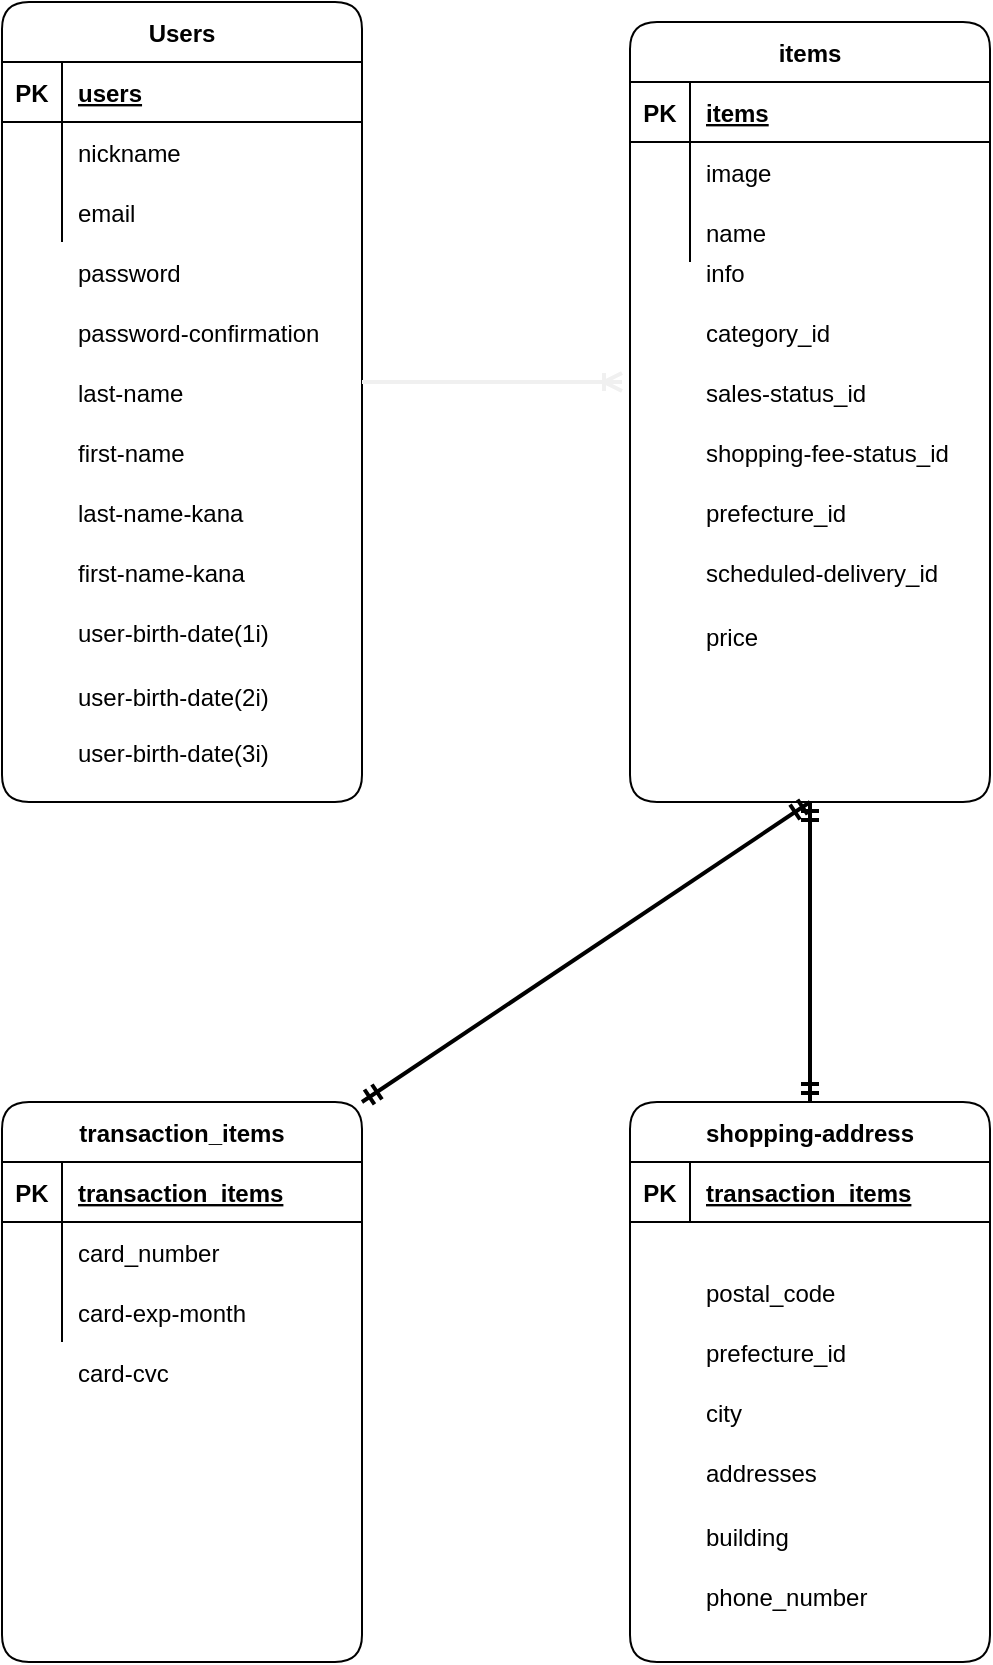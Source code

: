 <mxfile version="13.10.0" type="embed">
    <diagram id="FRMYmzqsvcIozTYbShL9" name="Page-1">
        <mxGraphModel dx="801" dy="800" grid="1" gridSize="10" guides="1" tooltips="1" connect="1" arrows="1" fold="1" page="0" pageScale="1" pageWidth="827" pageHeight="1169" math="0" shadow="0">
            <root>
                <mxCell id="0"/>
                <mxCell id="1" parent="0"/>
                <mxCell id="129" value="Users" style="shape=table;startSize=30;container=1;collapsible=1;childLayout=tableLayout;fixedRows=1;rowLines=0;fontStyle=1;align=center;resizeLast=1;rounded=1;" parent="1" vertex="1">
                    <mxGeometry x="10" y="90" width="180" height="400" as="geometry"/>
                </mxCell>
                <mxCell id="130" value="" style="shape=partialRectangle;collapsible=0;dropTarget=0;pointerEvents=0;fillColor=none;top=0;left=0;bottom=1;right=0;points=[[0,0.5],[1,0.5]];portConstraint=eastwest;rounded=1;" parent="129" vertex="1">
                    <mxGeometry y="30" width="180" height="30" as="geometry"/>
                </mxCell>
                <mxCell id="131" value="PK" style="shape=partialRectangle;connectable=0;fillColor=none;top=0;left=0;bottom=0;right=0;fontStyle=1;overflow=hidden;rounded=1;" parent="130" vertex="1">
                    <mxGeometry width="30" height="30" as="geometry"/>
                </mxCell>
                <mxCell id="132" value="users" style="shape=partialRectangle;connectable=0;fillColor=none;top=0;left=0;bottom=0;right=0;align=left;spacingLeft=6;fontStyle=5;overflow=hidden;rounded=1;" parent="130" vertex="1">
                    <mxGeometry x="30" width="150" height="30" as="geometry"/>
                </mxCell>
                <mxCell id="136" value="" style="shape=partialRectangle;collapsible=0;dropTarget=0;pointerEvents=0;fillColor=none;top=0;left=0;bottom=0;right=0;points=[[0,0.5],[1,0.5]];portConstraint=eastwest;rounded=1;" parent="129" vertex="1">
                    <mxGeometry y="60" width="180" height="30" as="geometry"/>
                </mxCell>
                <mxCell id="137" value="" style="shape=partialRectangle;connectable=0;fillColor=none;top=0;left=0;bottom=0;right=0;editable=1;overflow=hidden;rounded=1;" parent="136" vertex="1">
                    <mxGeometry width="30" height="30" as="geometry"/>
                </mxCell>
                <mxCell id="138" value="nickname" style="shape=partialRectangle;connectable=0;fillColor=none;top=0;left=0;bottom=0;right=0;align=left;spacingLeft=6;overflow=hidden;rounded=1;" parent="136" vertex="1">
                    <mxGeometry x="30" width="150" height="30" as="geometry"/>
                </mxCell>
                <mxCell id="139" value="" style="shape=partialRectangle;collapsible=0;dropTarget=0;pointerEvents=0;fillColor=none;top=0;left=0;bottom=0;right=0;points=[[0,0.5],[1,0.5]];portConstraint=eastwest;rounded=1;" parent="129" vertex="1">
                    <mxGeometry y="90" width="180" height="30" as="geometry"/>
                </mxCell>
                <mxCell id="140" value="" style="shape=partialRectangle;connectable=0;fillColor=none;top=0;left=0;bottom=0;right=0;editable=1;overflow=hidden;rounded=1;" parent="139" vertex="1">
                    <mxGeometry width="30" height="30" as="geometry"/>
                </mxCell>
                <mxCell id="141" value="email" style="shape=partialRectangle;connectable=0;fillColor=none;top=0;left=0;bottom=0;right=0;align=left;spacingLeft=6;overflow=hidden;rounded=1;" parent="139" vertex="1">
                    <mxGeometry x="30" width="150" height="30" as="geometry"/>
                </mxCell>
                <mxCell id="142" value="password" style="shape=partialRectangle;connectable=0;fillColor=none;top=0;left=0;bottom=0;right=0;align=left;spacingLeft=6;overflow=hidden;rounded=1;" parent="1" vertex="1">
                    <mxGeometry x="40" y="210" width="150" height="30" as="geometry"/>
                </mxCell>
                <mxCell id="143" value="password-confirmation" style="shape=partialRectangle;connectable=0;fillColor=none;top=0;left=0;bottom=0;right=0;align=left;spacingLeft=6;overflow=hidden;rounded=1;" parent="1" vertex="1">
                    <mxGeometry x="40" y="240" width="150" height="30" as="geometry"/>
                </mxCell>
                <mxCell id="145" value="last-name" style="shape=partialRectangle;connectable=0;fillColor=none;top=0;left=0;bottom=0;right=0;align=left;spacingLeft=6;overflow=hidden;rounded=1;" parent="1" vertex="1">
                    <mxGeometry x="40" y="270" width="150" height="30" as="geometry"/>
                </mxCell>
                <mxCell id="146" value="first-name" style="shape=partialRectangle;connectable=0;fillColor=none;top=0;left=0;bottom=0;right=0;align=left;spacingLeft=6;overflow=hidden;rounded=1;" parent="1" vertex="1">
                    <mxGeometry x="40" y="300" width="150" height="30" as="geometry"/>
                </mxCell>
                <mxCell id="147" value="last-name-kana" style="shape=partialRectangle;connectable=0;fillColor=none;top=0;left=0;bottom=0;right=0;align=left;spacingLeft=6;overflow=hidden;rounded=1;" parent="1" vertex="1">
                    <mxGeometry x="40" y="330" width="150" height="30" as="geometry"/>
                </mxCell>
                <mxCell id="148" value="first-name-kana" style="shape=partialRectangle;connectable=0;fillColor=none;top=0;left=0;bottom=0;right=0;align=left;spacingLeft=6;overflow=hidden;rounded=1;" parent="1" vertex="1">
                    <mxGeometry x="40" y="360" width="150" height="30" as="geometry"/>
                </mxCell>
                <mxCell id="149" value="user-birth-date(1i)" style="shape=partialRectangle;connectable=0;fillColor=none;top=0;left=0;bottom=0;right=0;align=left;spacingLeft=6;overflow=hidden;rounded=1;" parent="1" vertex="1">
                    <mxGeometry x="40" y="390" width="150" height="30" as="geometry"/>
                </mxCell>
                <mxCell id="150" value="user-birth-date(2i)" style="shape=partialRectangle;connectable=0;fillColor=none;top=0;left=0;bottom=0;right=0;align=left;spacingLeft=6;overflow=hidden;rounded=1;" parent="1" vertex="1">
                    <mxGeometry x="40" y="422" width="150" height="30" as="geometry"/>
                </mxCell>
                <mxCell id="151" value="user-birth-date(3i)" style="shape=partialRectangle;connectable=0;fillColor=none;top=0;left=0;bottom=0;right=0;align=left;spacingLeft=6;overflow=hidden;rounded=1;" parent="1" vertex="1">
                    <mxGeometry x="40" y="450" width="150" height="30" as="geometry"/>
                </mxCell>
                <mxCell id="152" value="items" style="shape=table;startSize=30;container=1;collapsible=1;childLayout=tableLayout;fixedRows=1;rowLines=0;fontStyle=1;align=center;resizeLast=1;rounded=1;" parent="1" vertex="1">
                    <mxGeometry x="324" y="100" width="180" height="390" as="geometry"/>
                </mxCell>
                <mxCell id="153" value="" style="shape=partialRectangle;collapsible=0;dropTarget=0;pointerEvents=0;fillColor=none;top=0;left=0;bottom=1;right=0;points=[[0,0.5],[1,0.5]];portConstraint=eastwest;rounded=1;" parent="152" vertex="1">
                    <mxGeometry y="30" width="180" height="30" as="geometry"/>
                </mxCell>
                <mxCell id="154" value="PK" style="shape=partialRectangle;connectable=0;fillColor=none;top=0;left=0;bottom=0;right=0;fontStyle=1;overflow=hidden;rounded=1;" parent="153" vertex="1">
                    <mxGeometry width="30" height="30" as="geometry"/>
                </mxCell>
                <mxCell id="155" value="items" style="shape=partialRectangle;connectable=0;fillColor=none;top=0;left=0;bottom=0;right=0;align=left;spacingLeft=6;fontStyle=5;overflow=hidden;rounded=1;" parent="153" vertex="1">
                    <mxGeometry x="30" width="150" height="30" as="geometry"/>
                </mxCell>
                <mxCell id="156" value="" style="shape=partialRectangle;collapsible=0;dropTarget=0;pointerEvents=0;fillColor=none;top=0;left=0;bottom=0;right=0;points=[[0,0.5],[1,0.5]];portConstraint=eastwest;rounded=1;" parent="152" vertex="1">
                    <mxGeometry y="60" width="180" height="30" as="geometry"/>
                </mxCell>
                <mxCell id="157" value="" style="shape=partialRectangle;connectable=0;fillColor=none;top=0;left=0;bottom=0;right=0;editable=1;overflow=hidden;rounded=1;" parent="156" vertex="1">
                    <mxGeometry width="30" height="30" as="geometry"/>
                </mxCell>
                <mxCell id="158" value="image" style="shape=partialRectangle;connectable=0;fillColor=none;top=0;left=0;bottom=0;right=0;align=left;spacingLeft=6;overflow=hidden;rounded=1;" parent="156" vertex="1">
                    <mxGeometry x="30" width="150" height="30" as="geometry"/>
                </mxCell>
                <mxCell id="159" value="" style="shape=partialRectangle;collapsible=0;dropTarget=0;pointerEvents=0;fillColor=none;top=0;left=0;bottom=0;right=0;points=[[0,0.5],[1,0.5]];portConstraint=eastwest;rounded=1;" parent="152" vertex="1">
                    <mxGeometry y="90" width="180" height="30" as="geometry"/>
                </mxCell>
                <mxCell id="160" value="" style="shape=partialRectangle;connectable=0;fillColor=none;top=0;left=0;bottom=0;right=0;editable=1;overflow=hidden;rounded=1;" parent="159" vertex="1">
                    <mxGeometry width="30" height="30" as="geometry"/>
                </mxCell>
                <mxCell id="161" value="name" style="shape=partialRectangle;connectable=0;fillColor=none;top=0;left=0;bottom=0;right=0;align=left;spacingLeft=6;overflow=hidden;rounded=1;" parent="159" vertex="1">
                    <mxGeometry x="30" width="150" height="30" as="geometry"/>
                </mxCell>
                <mxCell id="162" value="info" style="shape=partialRectangle;connectable=0;fillColor=none;top=0;left=0;bottom=0;right=0;align=left;spacingLeft=6;overflow=hidden;rounded=1;" parent="1" vertex="1">
                    <mxGeometry x="354" y="210" width="150" height="30" as="geometry"/>
                </mxCell>
                <mxCell id="163" value="category_id" style="shape=partialRectangle;connectable=0;fillColor=none;top=0;left=0;bottom=0;right=0;align=left;spacingLeft=6;overflow=hidden;rounded=1;" parent="1" vertex="1">
                    <mxGeometry x="354" y="240" width="150" height="30" as="geometry"/>
                </mxCell>
                <mxCell id="164" value="sales-status_id" style="shape=partialRectangle;connectable=0;fillColor=none;top=0;left=0;bottom=0;right=0;align=left;spacingLeft=6;overflow=hidden;rounded=1;" parent="1" vertex="1">
                    <mxGeometry x="354" y="270" width="150" height="30" as="geometry"/>
                </mxCell>
                <mxCell id="165" value="shopping-fee-status_id" style="shape=partialRectangle;connectable=0;fillColor=none;top=0;left=0;bottom=0;right=0;align=left;spacingLeft=6;overflow=hidden;rounded=1;" parent="1" vertex="1">
                    <mxGeometry x="354" y="300" width="150" height="30" as="geometry"/>
                </mxCell>
                <mxCell id="166" value="prefecture_id" style="shape=partialRectangle;connectable=0;fillColor=none;top=0;left=0;bottom=0;right=0;align=left;spacingLeft=6;overflow=hidden;rounded=1;" parent="1" vertex="1">
                    <mxGeometry x="354" y="330" width="150" height="30" as="geometry"/>
                </mxCell>
                <mxCell id="167" value="scheduled-delivery_id" style="shape=partialRectangle;connectable=0;fillColor=none;top=0;left=0;bottom=0;right=0;align=left;spacingLeft=6;overflow=hidden;rounded=1;" parent="1" vertex="1">
                    <mxGeometry x="354" y="360" width="150" height="30" as="geometry"/>
                </mxCell>
                <mxCell id="168" value="price" style="shape=partialRectangle;connectable=0;fillColor=none;top=0;left=0;bottom=0;right=0;align=left;spacingLeft=6;overflow=hidden;rounded=1;" parent="1" vertex="1">
                    <mxGeometry x="354" y="392" width="150" height="30" as="geometry"/>
                </mxCell>
                <mxCell id="169" value="transaction_items" style="shape=table;startSize=30;container=1;collapsible=1;childLayout=tableLayout;fixedRows=1;rowLines=0;fontStyle=1;align=center;resizeLast=1;rounded=1;" parent="1" vertex="1">
                    <mxGeometry x="10" y="640" width="180" height="280" as="geometry"/>
                </mxCell>
                <mxCell id="170" value="" style="shape=partialRectangle;collapsible=0;dropTarget=0;pointerEvents=0;fillColor=none;top=0;left=0;bottom=1;right=0;points=[[0,0.5],[1,0.5]];portConstraint=eastwest;rounded=1;" parent="169" vertex="1">
                    <mxGeometry y="30" width="180" height="30" as="geometry"/>
                </mxCell>
                <mxCell id="171" value="PK" style="shape=partialRectangle;connectable=0;fillColor=none;top=0;left=0;bottom=0;right=0;fontStyle=1;overflow=hidden;rounded=1;" parent="170" vertex="1">
                    <mxGeometry width="30" height="30" as="geometry"/>
                </mxCell>
                <mxCell id="172" value="transaction_items" style="shape=partialRectangle;connectable=0;fillColor=none;top=0;left=0;bottom=0;right=0;align=left;spacingLeft=6;fontStyle=5;overflow=hidden;rounded=1;" parent="170" vertex="1">
                    <mxGeometry x="30" width="150" height="30" as="geometry"/>
                </mxCell>
                <mxCell id="173" value="" style="shape=partialRectangle;collapsible=0;dropTarget=0;pointerEvents=0;fillColor=none;top=0;left=0;bottom=0;right=0;points=[[0,0.5],[1,0.5]];portConstraint=eastwest;rounded=1;" parent="169" vertex="1">
                    <mxGeometry y="60" width="180" height="30" as="geometry"/>
                </mxCell>
                <mxCell id="174" value="" style="shape=partialRectangle;connectable=0;fillColor=none;top=0;left=0;bottom=0;right=0;editable=1;overflow=hidden;rounded=1;" parent="173" vertex="1">
                    <mxGeometry width="30" height="30" as="geometry"/>
                </mxCell>
                <mxCell id="175" value="card_number" style="shape=partialRectangle;connectable=0;fillColor=none;top=0;left=0;bottom=0;right=0;align=left;spacingLeft=6;overflow=hidden;rounded=1;" parent="173" vertex="1">
                    <mxGeometry x="30" width="150" height="30" as="geometry"/>
                </mxCell>
                <mxCell id="176" value="" style="shape=partialRectangle;collapsible=0;dropTarget=0;pointerEvents=0;fillColor=none;top=0;left=0;bottom=0;right=0;points=[[0,0.5],[1,0.5]];portConstraint=eastwest;rounded=1;" parent="169" vertex="1">
                    <mxGeometry y="90" width="180" height="30" as="geometry"/>
                </mxCell>
                <mxCell id="177" value="" style="shape=partialRectangle;connectable=0;fillColor=none;top=0;left=0;bottom=0;right=0;editable=1;overflow=hidden;rounded=1;" parent="176" vertex="1">
                    <mxGeometry width="30" height="30" as="geometry"/>
                </mxCell>
                <mxCell id="178" value="card-exp-month" style="shape=partialRectangle;connectable=0;fillColor=none;top=0;left=0;bottom=0;right=0;align=left;spacingLeft=6;overflow=hidden;rounded=1;" parent="176" vertex="1">
                    <mxGeometry x="30" width="150" height="30" as="geometry"/>
                </mxCell>
                <mxCell id="179" value="card-cvc" style="shape=partialRectangle;connectable=0;fillColor=none;top=0;left=0;bottom=0;right=0;align=left;spacingLeft=6;overflow=hidden;rounded=1;" parent="1" vertex="1">
                    <mxGeometry x="40" y="760" width="150" height="30" as="geometry"/>
                </mxCell>
                <mxCell id="186" value="" style="edgeStyle=entityRelationEdgeStyle;fontSize=12;html=1;endArrow=ERoneToMany;strokeWidth=2;strokeColor=#F0F0F0;" parent="1" edge="1">
                    <mxGeometry width="100" height="100" relative="1" as="geometry">
                        <mxPoint x="190" y="280" as="sourcePoint"/>
                        <mxPoint x="320" y="280" as="targetPoint"/>
                    </mxGeometry>
                </mxCell>
                <mxCell id="308" value="shopping-address" style="shape=table;startSize=30;container=1;collapsible=1;childLayout=tableLayout;fixedRows=1;rowLines=0;fontStyle=1;align=center;resizeLast=1;rounded=1;" vertex="1" parent="1">
                    <mxGeometry x="324" y="640" width="180" height="280" as="geometry"/>
                </mxCell>
                <mxCell id="309" value="" style="shape=partialRectangle;collapsible=0;dropTarget=0;pointerEvents=0;fillColor=none;top=0;left=0;bottom=1;right=0;points=[[0,0.5],[1,0.5]];portConstraint=eastwest;rounded=1;" vertex="1" parent="308">
                    <mxGeometry y="30" width="180" height="30" as="geometry"/>
                </mxCell>
                <mxCell id="310" value="PK" style="shape=partialRectangle;connectable=0;fillColor=none;top=0;left=0;bottom=0;right=0;fontStyle=1;overflow=hidden;rounded=1;" vertex="1" parent="309">
                    <mxGeometry width="30" height="30" as="geometry"/>
                </mxCell>
                <mxCell id="311" value="transaction_items" style="shape=partialRectangle;connectable=0;fillColor=none;top=0;left=0;bottom=0;right=0;align=left;spacingLeft=6;fontStyle=5;overflow=hidden;rounded=1;" vertex="1" parent="309">
                    <mxGeometry x="30" width="150" height="30" as="geometry"/>
                </mxCell>
                <mxCell id="318" value="postal_code" style="shape=partialRectangle;connectable=0;fillColor=none;top=0;left=0;bottom=0;right=0;align=left;spacingLeft=6;overflow=hidden;rounded=1;" vertex="1" parent="1">
                    <mxGeometry x="354" y="720" width="150" height="30" as="geometry"/>
                </mxCell>
                <mxCell id="319" value="prefecture_id" style="shape=partialRectangle;connectable=0;fillColor=none;top=0;left=0;bottom=0;right=0;align=left;spacingLeft=6;overflow=hidden;rounded=1;" vertex="1" parent="1">
                    <mxGeometry x="354" y="750" width="150" height="30" as="geometry"/>
                </mxCell>
                <mxCell id="320" value="city" style="shape=partialRectangle;connectable=0;fillColor=none;top=0;left=0;bottom=0;right=0;align=left;spacingLeft=6;overflow=hidden;rounded=1;" vertex="1" parent="1">
                    <mxGeometry x="354" y="780" width="150" height="30" as="geometry"/>
                </mxCell>
                <mxCell id="321" value="addresses" style="shape=partialRectangle;connectable=0;fillColor=none;top=0;left=0;bottom=0;right=0;align=left;spacingLeft=6;overflow=hidden;rounded=1;" vertex="1" parent="1">
                    <mxGeometry x="354" y="810" width="150" height="30" as="geometry"/>
                </mxCell>
                <mxCell id="322" value="building" style="shape=partialRectangle;connectable=0;fillColor=none;top=0;left=0;bottom=0;right=0;align=left;spacingLeft=6;overflow=hidden;rounded=1;" vertex="1" parent="1">
                    <mxGeometry x="354" y="842" width="150" height="30" as="geometry"/>
                </mxCell>
                <mxCell id="323" value="phone_number" style="shape=partialRectangle;connectable=0;fillColor=none;top=0;left=0;bottom=0;right=0;align=left;spacingLeft=6;overflow=hidden;rounded=1;" vertex="1" parent="1">
                    <mxGeometry x="354" y="872" width="150" height="30" as="geometry"/>
                </mxCell>
                <mxCell id="325" value="" style="fontSize=12;html=1;endArrow=ERmandOne;startArrow=ERmandOne;strokeWidth=2;exitX=0.5;exitY=0;exitDx=0;exitDy=0;entryX=0.5;entryY=1;entryDx=0;entryDy=0;" edge="1" parent="1" source="308" target="152">
                    <mxGeometry width="100" height="100" relative="1" as="geometry">
                        <mxPoint x="410" y="630" as="sourcePoint"/>
                        <mxPoint x="414" y="500" as="targetPoint"/>
                    </mxGeometry>
                </mxCell>
                <mxCell id="326" value="" style="fontSize=12;html=1;endArrow=ERmandOne;startArrow=ERmandOne;strokeWidth=2;exitX=1;exitY=0;exitDx=0;exitDy=0;entryX=0.5;entryY=1;entryDx=0;entryDy=0;" edge="1" parent="1" source="169" target="152">
                    <mxGeometry width="100" height="100" relative="1" as="geometry">
                        <mxPoint x="324" y="630" as="sourcePoint"/>
                        <mxPoint x="324" y="480" as="targetPoint"/>
                    </mxGeometry>
                </mxCell>
            </root>
        </mxGraphModel>
    </diagram>
</mxfile>